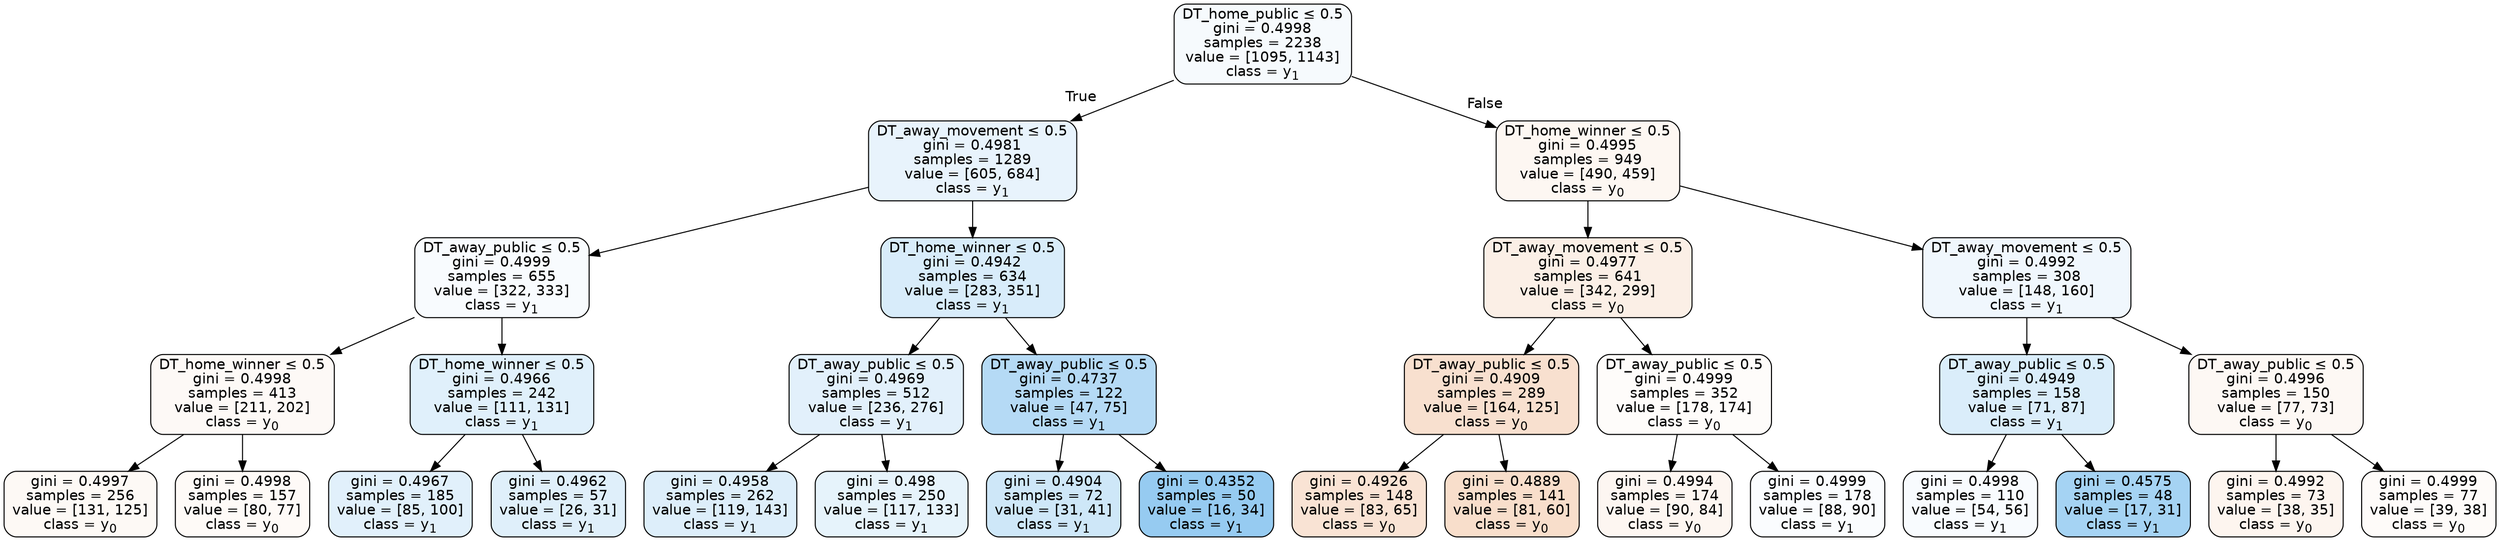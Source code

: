 digraph Tree {
node [shape=box, style="filled, rounded", color="black", fontname=helvetica] ;
edge [fontname=helvetica] ;
0 [label=<DT_home_public &le; 0.5<br/>gini = 0.4998<br/>samples = 2238<br/>value = [1095, 1143]<br/>class = y<SUB>1</SUB>>, fillcolor="#399de50b"] ;
1 [label=<DT_away_movement &le; 0.5<br/>gini = 0.4981<br/>samples = 1289<br/>value = [605, 684]<br/>class = y<SUB>1</SUB>>, fillcolor="#399de51d"] ;
0 -> 1 [labeldistance=2.5, labelangle=45, headlabel="True"] ;
2 [label=<DT_away_public &le; 0.5<br/>gini = 0.4999<br/>samples = 655<br/>value = [322, 333]<br/>class = y<SUB>1</SUB>>, fillcolor="#399de508"] ;
1 -> 2 ;
3 [label=<DT_home_winner &le; 0.5<br/>gini = 0.4998<br/>samples = 413<br/>value = [211, 202]<br/>class = y<SUB>0</SUB>>, fillcolor="#e581390b"] ;
2 -> 3 ;
4 [label=<gini = 0.4997<br/>samples = 256<br/>value = [131, 125]<br/>class = y<SUB>0</SUB>>, fillcolor="#e581390c"] ;
3 -> 4 ;
5 [label=<gini = 0.4998<br/>samples = 157<br/>value = [80, 77]<br/>class = y<SUB>0</SUB>>, fillcolor="#e581390a"] ;
3 -> 5 ;
6 [label=<DT_home_winner &le; 0.5<br/>gini = 0.4966<br/>samples = 242<br/>value = [111, 131]<br/>class = y<SUB>1</SUB>>, fillcolor="#399de527"] ;
2 -> 6 ;
7 [label=<gini = 0.4967<br/>samples = 185<br/>value = [85, 100]<br/>class = y<SUB>1</SUB>>, fillcolor="#399de526"] ;
6 -> 7 ;
8 [label=<gini = 0.4962<br/>samples = 57<br/>value = [26, 31]<br/>class = y<SUB>1</SUB>>, fillcolor="#399de529"] ;
6 -> 8 ;
9 [label=<DT_home_winner &le; 0.5<br/>gini = 0.4942<br/>samples = 634<br/>value = [283, 351]<br/>class = y<SUB>1</SUB>>, fillcolor="#399de531"] ;
1 -> 9 ;
10 [label=<DT_away_public &le; 0.5<br/>gini = 0.4969<br/>samples = 512<br/>value = [236, 276]<br/>class = y<SUB>1</SUB>>, fillcolor="#399de525"] ;
9 -> 10 ;
11 [label=<gini = 0.4958<br/>samples = 262<br/>value = [119, 143]<br/>class = y<SUB>1</SUB>>, fillcolor="#399de52b"] ;
10 -> 11 ;
12 [label=<gini = 0.498<br/>samples = 250<br/>value = [117, 133]<br/>class = y<SUB>1</SUB>>, fillcolor="#399de51f"] ;
10 -> 12 ;
13 [label=<DT_away_public &le; 0.5<br/>gini = 0.4737<br/>samples = 122<br/>value = [47, 75]<br/>class = y<SUB>1</SUB>>, fillcolor="#399de55f"] ;
9 -> 13 ;
14 [label=<gini = 0.4904<br/>samples = 72<br/>value = [31, 41]<br/>class = y<SUB>1</SUB>>, fillcolor="#399de53e"] ;
13 -> 14 ;
15 [label=<gini = 0.4352<br/>samples = 50<br/>value = [16, 34]<br/>class = y<SUB>1</SUB>>, fillcolor="#399de587"] ;
13 -> 15 ;
16 [label=<DT_home_winner &le; 0.5<br/>gini = 0.4995<br/>samples = 949<br/>value = [490, 459]<br/>class = y<SUB>0</SUB>>, fillcolor="#e5813910"] ;
0 -> 16 [labeldistance=2.5, labelangle=-45, headlabel="False"] ;
17 [label=<DT_away_movement &le; 0.5<br/>gini = 0.4977<br/>samples = 641<br/>value = [342, 299]<br/>class = y<SUB>0</SUB>>, fillcolor="#e5813920"] ;
16 -> 17 ;
18 [label=<DT_away_public &le; 0.5<br/>gini = 0.4909<br/>samples = 289<br/>value = [164, 125]<br/>class = y<SUB>0</SUB>>, fillcolor="#e581393d"] ;
17 -> 18 ;
19 [label=<gini = 0.4926<br/>samples = 148<br/>value = [83, 65]<br/>class = y<SUB>0</SUB>>, fillcolor="#e5813937"] ;
18 -> 19 ;
20 [label=<gini = 0.4889<br/>samples = 141<br/>value = [81, 60]<br/>class = y<SUB>0</SUB>>, fillcolor="#e5813942"] ;
18 -> 20 ;
21 [label=<DT_away_public &le; 0.5<br/>gini = 0.4999<br/>samples = 352<br/>value = [178, 174]<br/>class = y<SUB>0</SUB>>, fillcolor="#e5813906"] ;
17 -> 21 ;
22 [label=<gini = 0.4994<br/>samples = 174<br/>value = [90, 84]<br/>class = y<SUB>0</SUB>>, fillcolor="#e5813911"] ;
21 -> 22 ;
23 [label=<gini = 0.4999<br/>samples = 178<br/>value = [88, 90]<br/>class = y<SUB>1</SUB>>, fillcolor="#399de506"] ;
21 -> 23 ;
24 [label=<DT_away_movement &le; 0.5<br/>gini = 0.4992<br/>samples = 308<br/>value = [148, 160]<br/>class = y<SUB>1</SUB>>, fillcolor="#399de513"] ;
16 -> 24 ;
25 [label=<DT_away_public &le; 0.5<br/>gini = 0.4949<br/>samples = 158<br/>value = [71, 87]<br/>class = y<SUB>1</SUB>>, fillcolor="#399de52f"] ;
24 -> 25 ;
26 [label=<gini = 0.4998<br/>samples = 110<br/>value = [54, 56]<br/>class = y<SUB>1</SUB>>, fillcolor="#399de509"] ;
25 -> 26 ;
27 [label=<gini = 0.4575<br/>samples = 48<br/>value = [17, 31]<br/>class = y<SUB>1</SUB>>, fillcolor="#399de573"] ;
25 -> 27 ;
28 [label=<DT_away_public &le; 0.5<br/>gini = 0.4996<br/>samples = 150<br/>value = [77, 73]<br/>class = y<SUB>0</SUB>>, fillcolor="#e581390d"] ;
24 -> 28 ;
29 [label=<gini = 0.4992<br/>samples = 73<br/>value = [38, 35]<br/>class = y<SUB>0</SUB>>, fillcolor="#e5813914"] ;
28 -> 29 ;
30 [label=<gini = 0.4999<br/>samples = 77<br/>value = [39, 38]<br/>class = y<SUB>0</SUB>>, fillcolor="#e5813907"] ;
28 -> 30 ;
}